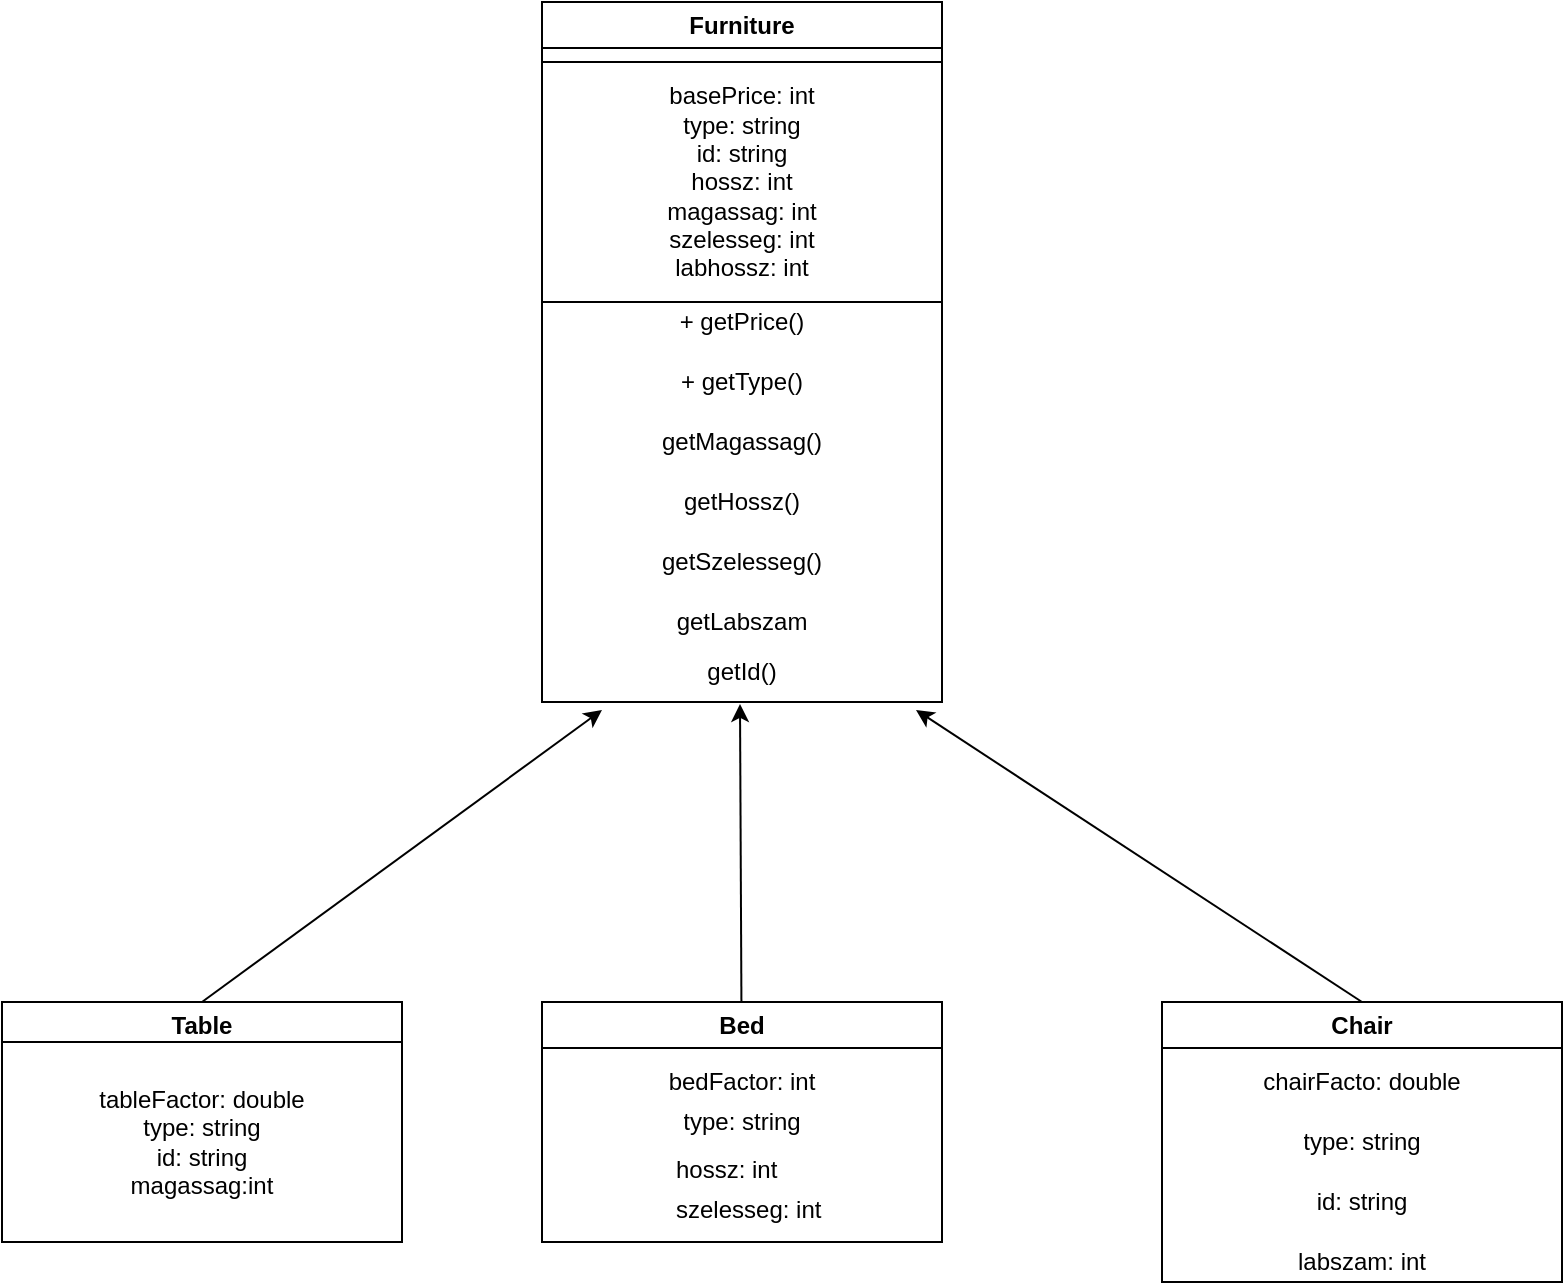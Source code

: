 <mxfile version="20.6.0" type="device"><diagram id="lcQHxxVEaQ7u7qVROqCg" name="Page-1"><mxGraphModel dx="1422" dy="762" grid="1" gridSize="10" guides="1" tooltips="1" connect="1" arrows="1" fold="1" page="1" pageScale="1" pageWidth="850" pageHeight="1100" math="0" shadow="0"><root><mxCell id="0"/><mxCell id="1" parent="0"/><mxCell id="-G00u6Xh5mhrBGZg9aRB-5" value="Furniture" style="swimlane;whiteSpace=wrap;html=1;" vertex="1" parent="1"><mxGeometry x="290" y="70" width="200" height="350" as="geometry"/></mxCell><mxCell id="-G00u6Xh5mhrBGZg9aRB-1" value="basePrice: int&lt;br&gt;type: string&lt;br&gt;id: string&lt;br&gt;hossz: int&lt;br&gt;magassag: int&lt;br&gt;szelesseg: int&lt;br&gt;labhossz: int" style="swimlane;fontStyle=0;childLayout=stackLayout;horizontal=1;startSize=120;horizontalStack=0;resizeParent=1;resizeParentMax=0;resizeLast=0;collapsible=1;marginBottom=0;whiteSpace=wrap;html=1;align=center;" vertex="1" parent="-G00u6Xh5mhrBGZg9aRB-5"><mxGeometry y="30" width="200" height="120" as="geometry"/></mxCell><mxCell id="-G00u6Xh5mhrBGZg9aRB-30" value="getHossz()" style="text;strokeColor=none;fillColor=none;align=center;verticalAlign=middle;spacingLeft=4;spacingRight=4;overflow=hidden;points=[[0,0.5],[1,0.5]];portConstraint=eastwest;rotatable=0;whiteSpace=wrap;html=1;" vertex="1" parent="-G00u6Xh5mhrBGZg9aRB-5"><mxGeometry y="240" width="200" height="20" as="geometry"/></mxCell><mxCell id="-G00u6Xh5mhrBGZg9aRB-4" value="+ getType()" style="text;strokeColor=none;fillColor=none;align=center;verticalAlign=middle;spacingLeft=4;spacingRight=4;overflow=hidden;points=[[0,0.5],[1,0.5]];portConstraint=eastwest;rotatable=0;whiteSpace=wrap;html=1;" vertex="1" parent="-G00u6Xh5mhrBGZg9aRB-5"><mxGeometry y="180" width="200" height="20" as="geometry"/></mxCell><mxCell id="-G00u6Xh5mhrBGZg9aRB-3" value="+ getPrice()" style="text;strokeColor=none;fillColor=none;align=center;verticalAlign=middle;spacingLeft=4;spacingRight=4;overflow=hidden;points=[[0,0.5],[1,0.5]];portConstraint=eastwest;rotatable=0;whiteSpace=wrap;html=1;" vertex="1" parent="-G00u6Xh5mhrBGZg9aRB-5"><mxGeometry y="150" width="200" height="20" as="geometry"/></mxCell><mxCell id="-G00u6Xh5mhrBGZg9aRB-29" value="getMagassag()" style="text;strokeColor=none;fillColor=none;align=center;verticalAlign=middle;spacingLeft=4;spacingRight=4;overflow=hidden;points=[[0,0.5],[1,0.5]];portConstraint=eastwest;rotatable=0;whiteSpace=wrap;html=1;" vertex="1" parent="-G00u6Xh5mhrBGZg9aRB-5"><mxGeometry y="210" width="200" height="20" as="geometry"/></mxCell><mxCell id="-G00u6Xh5mhrBGZg9aRB-31" value="getSzelesseg()" style="text;strokeColor=none;fillColor=none;align=center;verticalAlign=middle;spacingLeft=4;spacingRight=4;overflow=hidden;points=[[0,0.5],[1,0.5]];portConstraint=eastwest;rotatable=0;whiteSpace=wrap;html=1;" vertex="1" parent="-G00u6Xh5mhrBGZg9aRB-5"><mxGeometry y="270" width="200" height="20" as="geometry"/></mxCell><mxCell id="-G00u6Xh5mhrBGZg9aRB-32" value="getLabszam" style="text;strokeColor=none;fillColor=none;align=center;verticalAlign=middle;spacingLeft=4;spacingRight=4;overflow=hidden;points=[[0,0.5],[1,0.5]];portConstraint=eastwest;rotatable=0;whiteSpace=wrap;html=1;" vertex="1" parent="-G00u6Xh5mhrBGZg9aRB-5"><mxGeometry y="300" width="200" height="20" as="geometry"/></mxCell><mxCell id="-G00u6Xh5mhrBGZg9aRB-33" value="getId()" style="text;strokeColor=none;fillColor=none;align=center;verticalAlign=middle;spacingLeft=4;spacingRight=4;overflow=hidden;points=[[0,0.5],[1,0.5]];portConstraint=eastwest;rotatable=0;whiteSpace=wrap;html=1;" vertex="1" parent="-G00u6Xh5mhrBGZg9aRB-5"><mxGeometry y="320" width="200" height="30" as="geometry"/></mxCell><mxCell id="-G00u6Xh5mhrBGZg9aRB-10" value="Table" style="swimlane;whiteSpace=wrap;html=1;" vertex="1" parent="1"><mxGeometry x="20" y="570" width="200" height="120" as="geometry"/></mxCell><mxCell id="-G00u6Xh5mhrBGZg9aRB-6" value="tableFactor: double&lt;br&gt;type: string&lt;br&gt;id: string&lt;br&gt;magassag:int" style="swimlane;fontStyle=0;childLayout=stackLayout;horizontal=1;startSize=100;horizontalStack=0;resizeParent=1;resizeParentMax=0;resizeLast=0;collapsible=1;marginBottom=0;whiteSpace=wrap;html=1;" vertex="1" parent="-G00u6Xh5mhrBGZg9aRB-10"><mxGeometry y="20" width="200" height="100" as="geometry"><mxRectangle y="20" width="150" height="70" as="alternateBounds"/></mxGeometry></mxCell><mxCell id="-G00u6Xh5mhrBGZg9aRB-19" value="Bed" style="swimlane;whiteSpace=wrap;html=1;" vertex="1" parent="1"><mxGeometry x="290" y="570" width="200" height="120" as="geometry"/></mxCell><mxCell id="-G00u6Xh5mhrBGZg9aRB-16" value="bedFactor: int" style="text;strokeColor=none;fillColor=none;align=center;verticalAlign=middle;spacingLeft=4;spacingRight=4;overflow=hidden;points=[[0,0.5],[1,0.5]];portConstraint=eastwest;rotatable=0;whiteSpace=wrap;html=1;" vertex="1" parent="-G00u6Xh5mhrBGZg9aRB-19"><mxGeometry x="15" y="30" width="170" height="20" as="geometry"/></mxCell><mxCell id="-G00u6Xh5mhrBGZg9aRB-17" value="type: string" style="text;strokeColor=none;fillColor=none;align=center;verticalAlign=middle;spacingLeft=4;spacingRight=4;overflow=hidden;points=[[0,0.5],[1,0.5]];portConstraint=eastwest;rotatable=0;whiteSpace=wrap;html=1;" vertex="1" parent="-G00u6Xh5mhrBGZg9aRB-19"><mxGeometry x="30" y="50" width="140" height="20" as="geometry"/></mxCell><mxCell id="-G00u6Xh5mhrBGZg9aRB-34" value="hossz: int" style="text;whiteSpace=wrap;html=1;" vertex="1" parent="-G00u6Xh5mhrBGZg9aRB-19"><mxGeometry x="65" y="70" width="85" height="20" as="geometry"/></mxCell><mxCell id="-G00u6Xh5mhrBGZg9aRB-35" value="szelesseg: int" style="text;whiteSpace=wrap;html=1;" vertex="1" parent="-G00u6Xh5mhrBGZg9aRB-19"><mxGeometry x="65" y="90" width="85" height="20" as="geometry"/></mxCell><mxCell id="-G00u6Xh5mhrBGZg9aRB-24" value="Chair" style="swimlane;whiteSpace=wrap;html=1;" vertex="1" parent="1"><mxGeometry x="600" y="570" width="200" height="140" as="geometry"/></mxCell><mxCell id="-G00u6Xh5mhrBGZg9aRB-12" value="chairFacto: double" style="text;strokeColor=none;fillColor=none;align=center;verticalAlign=middle;spacingLeft=4;spacingRight=4;overflow=hidden;points=[[0,0.5],[1,0.5]];portConstraint=eastwest;rotatable=0;whiteSpace=wrap;html=1;" vertex="1" parent="-G00u6Xh5mhrBGZg9aRB-24"><mxGeometry x="30" y="30" width="140" height="20" as="geometry"/></mxCell><mxCell id="-G00u6Xh5mhrBGZg9aRB-13" value="type: string" style="text;strokeColor=none;fillColor=none;align=center;verticalAlign=middle;spacingLeft=4;spacingRight=4;overflow=hidden;points=[[0,0.5],[1,0.5]];portConstraint=eastwest;rotatable=0;whiteSpace=wrap;html=1;" vertex="1" parent="-G00u6Xh5mhrBGZg9aRB-24"><mxGeometry x="30" y="60" width="140" height="20" as="geometry"/></mxCell><mxCell id="-G00u6Xh5mhrBGZg9aRB-36" value="id: string" style="text;strokeColor=none;fillColor=none;align=center;verticalAlign=middle;spacingLeft=4;spacingRight=4;overflow=hidden;points=[[0,0.5],[1,0.5]];portConstraint=eastwest;rotatable=0;whiteSpace=wrap;html=1;" vertex="1" parent="-G00u6Xh5mhrBGZg9aRB-24"><mxGeometry x="30" y="90" width="140" height="20" as="geometry"/></mxCell><mxCell id="-G00u6Xh5mhrBGZg9aRB-37" value="labszam: int" style="text;strokeColor=none;fillColor=none;align=center;verticalAlign=middle;spacingLeft=4;spacingRight=4;overflow=hidden;points=[[0,0.5],[1,0.5]];portConstraint=eastwest;rotatable=0;whiteSpace=wrap;html=1;" vertex="1" parent="-G00u6Xh5mhrBGZg9aRB-24"><mxGeometry x="30" y="120" width="140" height="20" as="geometry"/></mxCell><mxCell id="-G00u6Xh5mhrBGZg9aRB-25" value="" style="endArrow=classic;html=1;rounded=0;exitX=0.5;exitY=0;exitDx=0;exitDy=0;entryX=0.15;entryY=1.133;entryDx=0;entryDy=0;entryPerimeter=0;" edge="1" parent="1" source="-G00u6Xh5mhrBGZg9aRB-10" target="-G00u6Xh5mhrBGZg9aRB-33"><mxGeometry width="50" height="50" relative="1" as="geometry"><mxPoint x="260" y="352.5" as="sourcePoint"/><mxPoint x="260" y="440" as="targetPoint"/></mxGeometry></mxCell><mxCell id="-G00u6Xh5mhrBGZg9aRB-26" value="" style="endArrow=classic;html=1;rounded=0;entryX=0.495;entryY=1.033;entryDx=0;entryDy=0;entryPerimeter=0;" edge="1" parent="1" source="-G00u6Xh5mhrBGZg9aRB-19" target="-G00u6Xh5mhrBGZg9aRB-33"><mxGeometry width="50" height="50" relative="1" as="geometry"><mxPoint x="360" y="340" as="sourcePoint"/><mxPoint x="380" y="490" as="targetPoint"/></mxGeometry></mxCell><mxCell id="-G00u6Xh5mhrBGZg9aRB-27" value="" style="endArrow=classic;html=1;rounded=0;exitX=0.5;exitY=0;exitDx=0;exitDy=0;entryX=0.935;entryY=1.133;entryDx=0;entryDy=0;entryPerimeter=0;" edge="1" parent="1" source="-G00u6Xh5mhrBGZg9aRB-24" target="-G00u6Xh5mhrBGZg9aRB-33"><mxGeometry width="50" height="50" relative="1" as="geometry"><mxPoint x="600" y="340" as="sourcePoint"/><mxPoint x="640" y="330" as="targetPoint"/></mxGeometry></mxCell></root></mxGraphModel></diagram></mxfile>